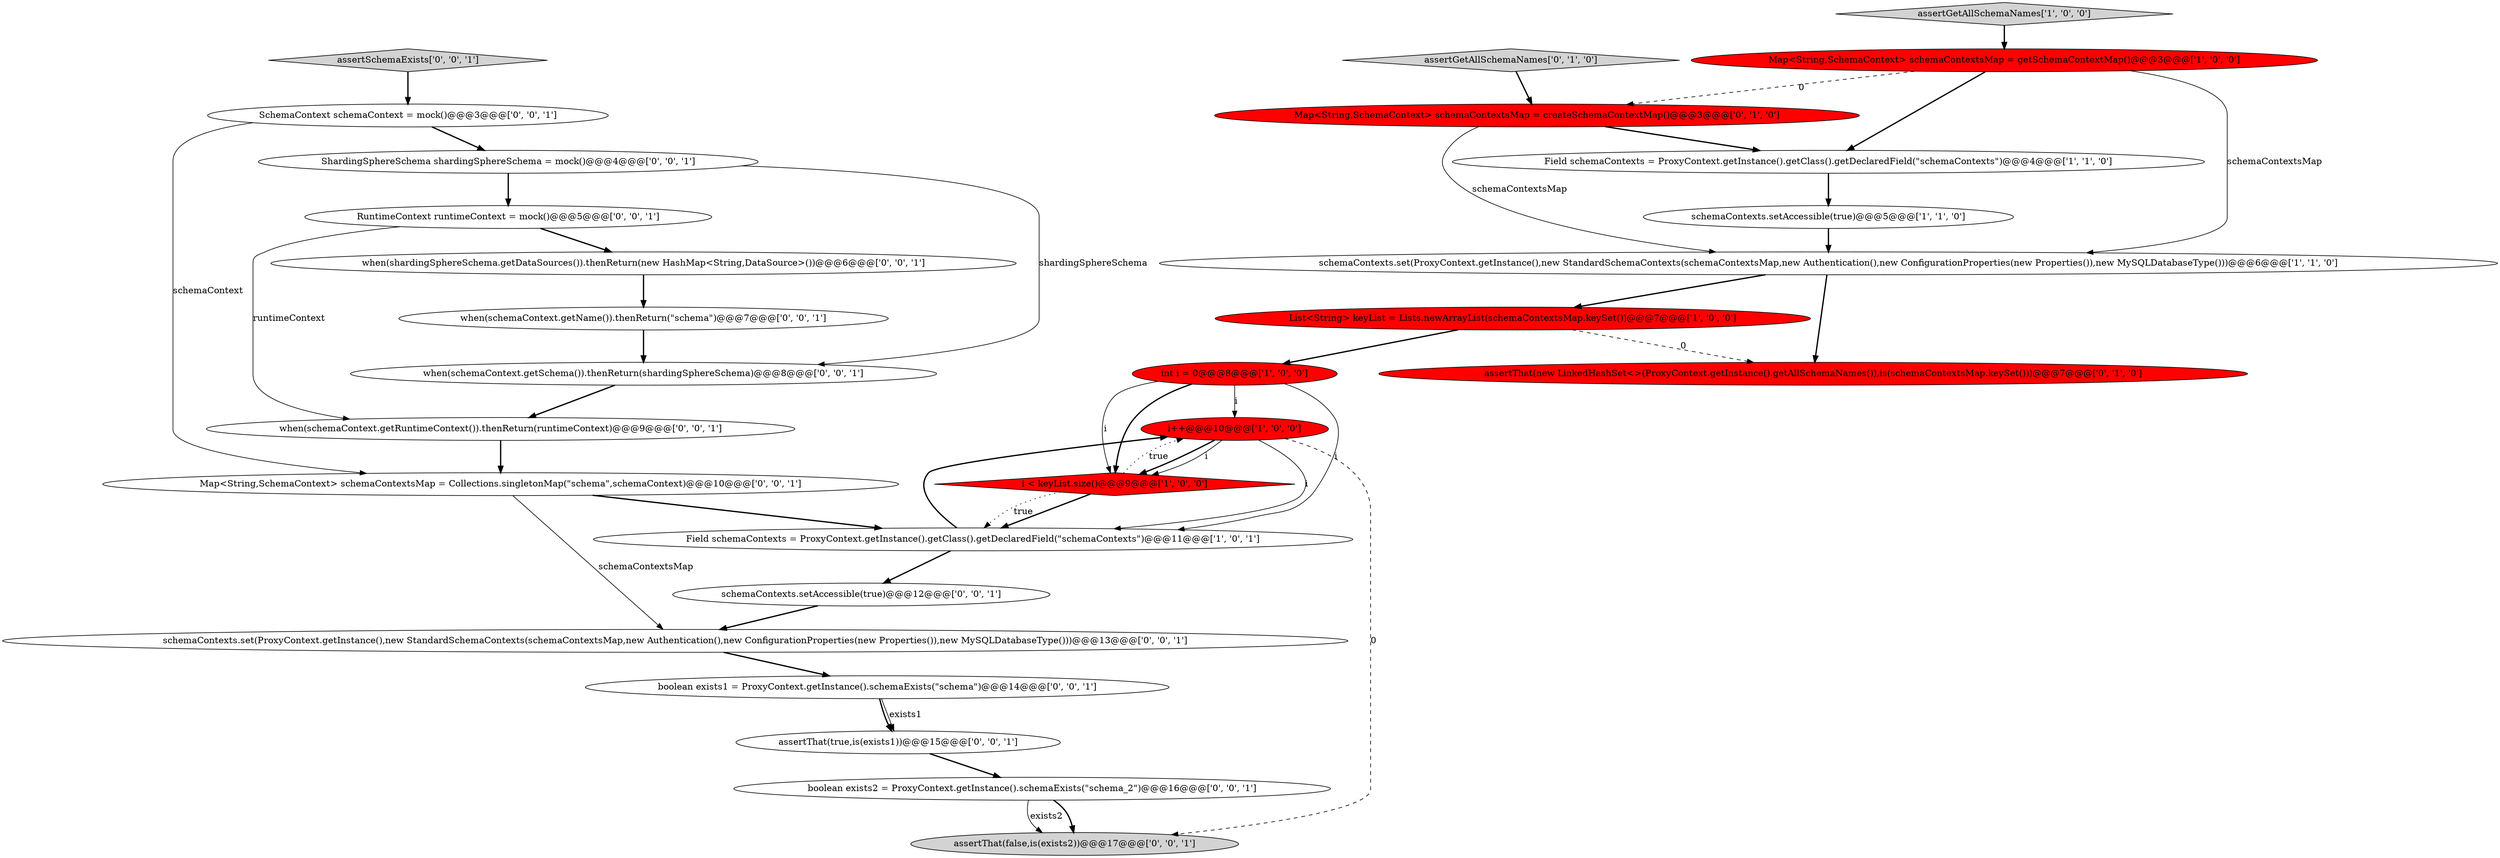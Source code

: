 digraph {
22 [style = filled, label = "boolean exists2 = ProxyContext.getInstance().schemaExists(\"schema_2\")@@@16@@@['0', '0', '1']", fillcolor = white, shape = ellipse image = "AAA0AAABBB3BBB"];
2 [style = filled, label = "schemaContexts.setAccessible(true)@@@5@@@['1', '1', '0']", fillcolor = white, shape = ellipse image = "AAA0AAABBB1BBB"];
11 [style = filled, label = "assertGetAllSchemaNames['0', '1', '0']", fillcolor = lightgray, shape = diamond image = "AAA0AAABBB2BBB"];
4 [style = filled, label = "Map<String,SchemaContext> schemaContextsMap = getSchemaContextMap()@@@3@@@['1', '0', '0']", fillcolor = red, shape = ellipse image = "AAA1AAABBB1BBB"];
21 [style = filled, label = "ShardingSphereSchema shardingSphereSchema = mock()@@@4@@@['0', '0', '1']", fillcolor = white, shape = ellipse image = "AAA0AAABBB3BBB"];
14 [style = filled, label = "assertThat(false,is(exists2))@@@17@@@['0', '0', '1']", fillcolor = lightgray, shape = ellipse image = "AAA0AAABBB3BBB"];
13 [style = filled, label = "assertThat(true,is(exists1))@@@15@@@['0', '0', '1']", fillcolor = white, shape = ellipse image = "AAA0AAABBB3BBB"];
12 [style = filled, label = "Map<String,SchemaContext> schemaContextsMap = createSchemaContextMap()@@@3@@@['0', '1', '0']", fillcolor = red, shape = ellipse image = "AAA1AAABBB2BBB"];
24 [style = filled, label = "when(schemaContext.getSchema()).thenReturn(shardingSphereSchema)@@@8@@@['0', '0', '1']", fillcolor = white, shape = ellipse image = "AAA0AAABBB3BBB"];
23 [style = filled, label = "boolean exists1 = ProxyContext.getInstance().schemaExists(\"schema\")@@@14@@@['0', '0', '1']", fillcolor = white, shape = ellipse image = "AAA0AAABBB3BBB"];
19 [style = filled, label = "when(schemaContext.getRuntimeContext()).thenReturn(runtimeContext)@@@9@@@['0', '0', '1']", fillcolor = white, shape = ellipse image = "AAA0AAABBB3BBB"];
16 [style = filled, label = "when(shardingSphereSchema.getDataSources()).thenReturn(new HashMap<String,DataSource>())@@@6@@@['0', '0', '1']", fillcolor = white, shape = ellipse image = "AAA0AAABBB3BBB"];
20 [style = filled, label = "Map<String,SchemaContext> schemaContextsMap = Collections.singletonMap(\"schema\",schemaContext)@@@10@@@['0', '0', '1']", fillcolor = white, shape = ellipse image = "AAA0AAABBB3BBB"];
26 [style = filled, label = "schemaContexts.setAccessible(true)@@@12@@@['0', '0', '1']", fillcolor = white, shape = ellipse image = "AAA0AAABBB3BBB"];
7 [style = filled, label = "i++@@@10@@@['1', '0', '0']", fillcolor = red, shape = ellipse image = "AAA1AAABBB1BBB"];
25 [style = filled, label = "schemaContexts.set(ProxyContext.getInstance(),new StandardSchemaContexts(schemaContextsMap,new Authentication(),new ConfigurationProperties(new Properties()),new MySQLDatabaseType()))@@@13@@@['0', '0', '1']", fillcolor = white, shape = ellipse image = "AAA0AAABBB3BBB"];
5 [style = filled, label = "Field schemaContexts = ProxyContext.getInstance().getClass().getDeclaredField(\"schemaContexts\")@@@4@@@['1', '1', '0']", fillcolor = white, shape = ellipse image = "AAA0AAABBB1BBB"];
1 [style = filled, label = "i < keyList.size()@@@9@@@['1', '0', '0']", fillcolor = red, shape = diamond image = "AAA1AAABBB1BBB"];
27 [style = filled, label = "SchemaContext schemaContext = mock()@@@3@@@['0', '0', '1']", fillcolor = white, shape = ellipse image = "AAA0AAABBB3BBB"];
6 [style = filled, label = "assertGetAllSchemaNames['1', '0', '0']", fillcolor = lightgray, shape = diamond image = "AAA0AAABBB1BBB"];
15 [style = filled, label = "assertSchemaExists['0', '0', '1']", fillcolor = lightgray, shape = diamond image = "AAA0AAABBB3BBB"];
8 [style = filled, label = "Field schemaContexts = ProxyContext.getInstance().getClass().getDeclaredField(\"schemaContexts\")@@@11@@@['1', '0', '1']", fillcolor = white, shape = ellipse image = "AAA0AAABBB1BBB"];
18 [style = filled, label = "RuntimeContext runtimeContext = mock()@@@5@@@['0', '0', '1']", fillcolor = white, shape = ellipse image = "AAA0AAABBB3BBB"];
9 [style = filled, label = "int i = 0@@@8@@@['1', '0', '0']", fillcolor = red, shape = ellipse image = "AAA1AAABBB1BBB"];
3 [style = filled, label = "List<String> keyList = Lists.newArrayList(schemaContextsMap.keySet())@@@7@@@['1', '0', '0']", fillcolor = red, shape = ellipse image = "AAA1AAABBB1BBB"];
17 [style = filled, label = "when(schemaContext.getName()).thenReturn(\"schema\")@@@7@@@['0', '0', '1']", fillcolor = white, shape = ellipse image = "AAA0AAABBB3BBB"];
0 [style = filled, label = "schemaContexts.set(ProxyContext.getInstance(),new StandardSchemaContexts(schemaContextsMap,new Authentication(),new ConfigurationProperties(new Properties()),new MySQLDatabaseType()))@@@6@@@['1', '1', '0']", fillcolor = white, shape = ellipse image = "AAA0AAABBB1BBB"];
10 [style = filled, label = "assertThat(new LinkedHashSet<>(ProxyContext.getInstance().getAllSchemaNames()),is(schemaContextsMap.keySet()))@@@7@@@['0', '1', '0']", fillcolor = red, shape = ellipse image = "AAA1AAABBB2BBB"];
0->3 [style = bold, label=""];
18->19 [style = solid, label="runtimeContext"];
7->1 [style = bold, label=""];
1->8 [style = bold, label=""];
24->19 [style = bold, label=""];
12->5 [style = bold, label=""];
4->0 [style = solid, label="schemaContextsMap"];
20->25 [style = solid, label="schemaContextsMap"];
25->23 [style = bold, label=""];
7->14 [style = dashed, label="0"];
19->20 [style = bold, label=""];
7->1 [style = solid, label="i"];
26->25 [style = bold, label=""];
11->12 [style = bold, label=""];
16->17 [style = bold, label=""];
21->24 [style = solid, label="shardingSphereSchema"];
9->1 [style = solid, label="i"];
21->18 [style = bold, label=""];
8->7 [style = bold, label=""];
4->12 [style = dashed, label="0"];
1->7 [style = dotted, label="true"];
3->9 [style = bold, label=""];
6->4 [style = bold, label=""];
5->2 [style = bold, label=""];
0->10 [style = bold, label=""];
2->0 [style = bold, label=""];
17->24 [style = bold, label=""];
20->8 [style = bold, label=""];
23->13 [style = bold, label=""];
12->0 [style = solid, label="schemaContextsMap"];
1->8 [style = dotted, label="true"];
9->8 [style = solid, label="i"];
3->10 [style = dashed, label="0"];
13->22 [style = bold, label=""];
9->7 [style = solid, label="i"];
23->13 [style = solid, label="exists1"];
9->1 [style = bold, label=""];
22->14 [style = bold, label=""];
15->27 [style = bold, label=""];
27->21 [style = bold, label=""];
7->8 [style = solid, label="i"];
4->5 [style = bold, label=""];
27->20 [style = solid, label="schemaContext"];
22->14 [style = solid, label="exists2"];
8->26 [style = bold, label=""];
18->16 [style = bold, label=""];
}
